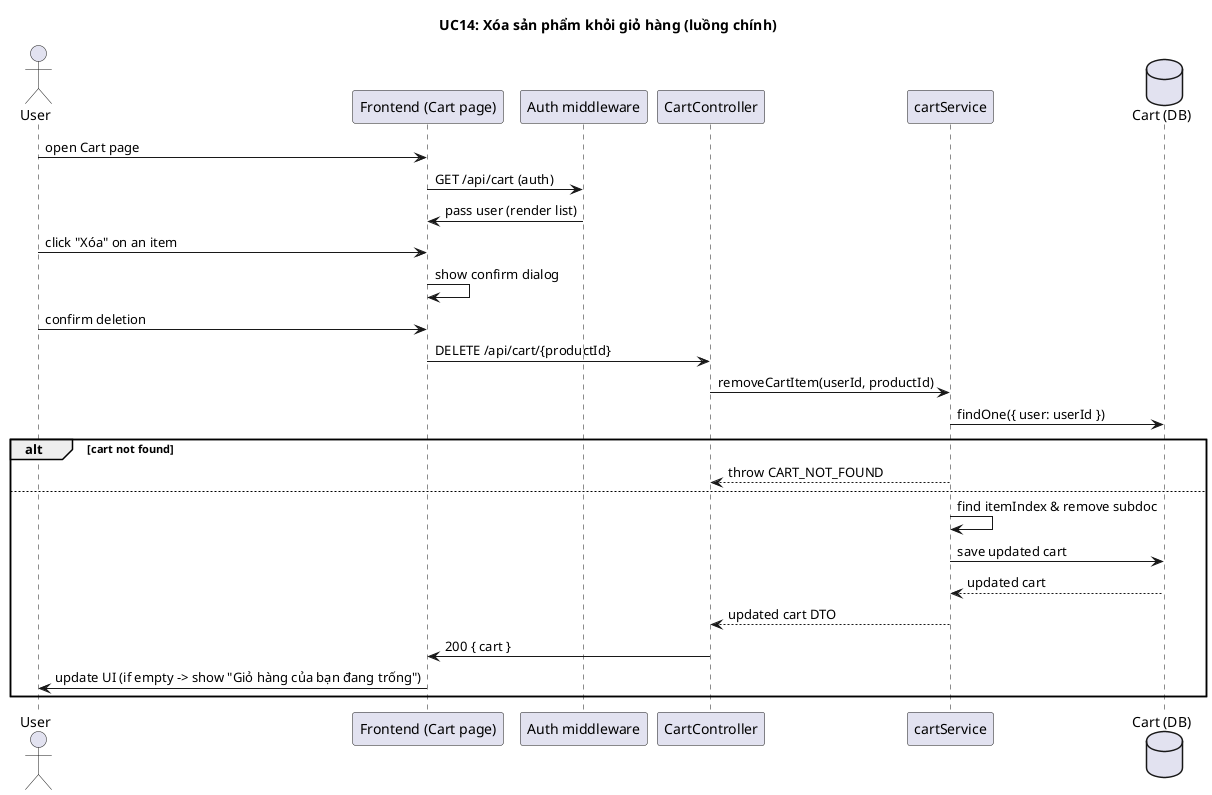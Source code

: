 @startuml UC14_RemoveItem_Main

title UC14: Xóa sản phẩm khỏi giỏ hàng (luồng chính)

actor User
participant Frontend as "Frontend (Cart page)"
participant Auth as "Auth middleware"
participant CartController as "CartController"
participant CartService as "cartService"
database CartDB as "Cart (DB)"

User -> Frontend: open Cart page
Frontend -> Auth: GET /api/cart (auth)
Auth -> Frontend: pass user (render list)
User -> Frontend: click "Xóa" on an item
Frontend -> Frontend: show confirm dialog
User -> Frontend: confirm deletion
Frontend -> CartController: DELETE /api/cart/{productId}
CartController -> CartService: removeCartItem(userId, productId)
CartService -> CartDB: findOne({ user: userId })
alt cart not found
  CartService --> CartController: throw CART_NOT_FOUND
else
  CartService -> CartService: find itemIndex & remove subdoc
  CartService -> CartDB: save updated cart
  CartDB --> CartService: updated cart
  CartService --> CartController: updated cart DTO
  CartController -> Frontend: 200 { cart }
  Frontend -> User: update UI (if empty -> show "Giỏ hàng của bạn đang trống")
end
@enduml
